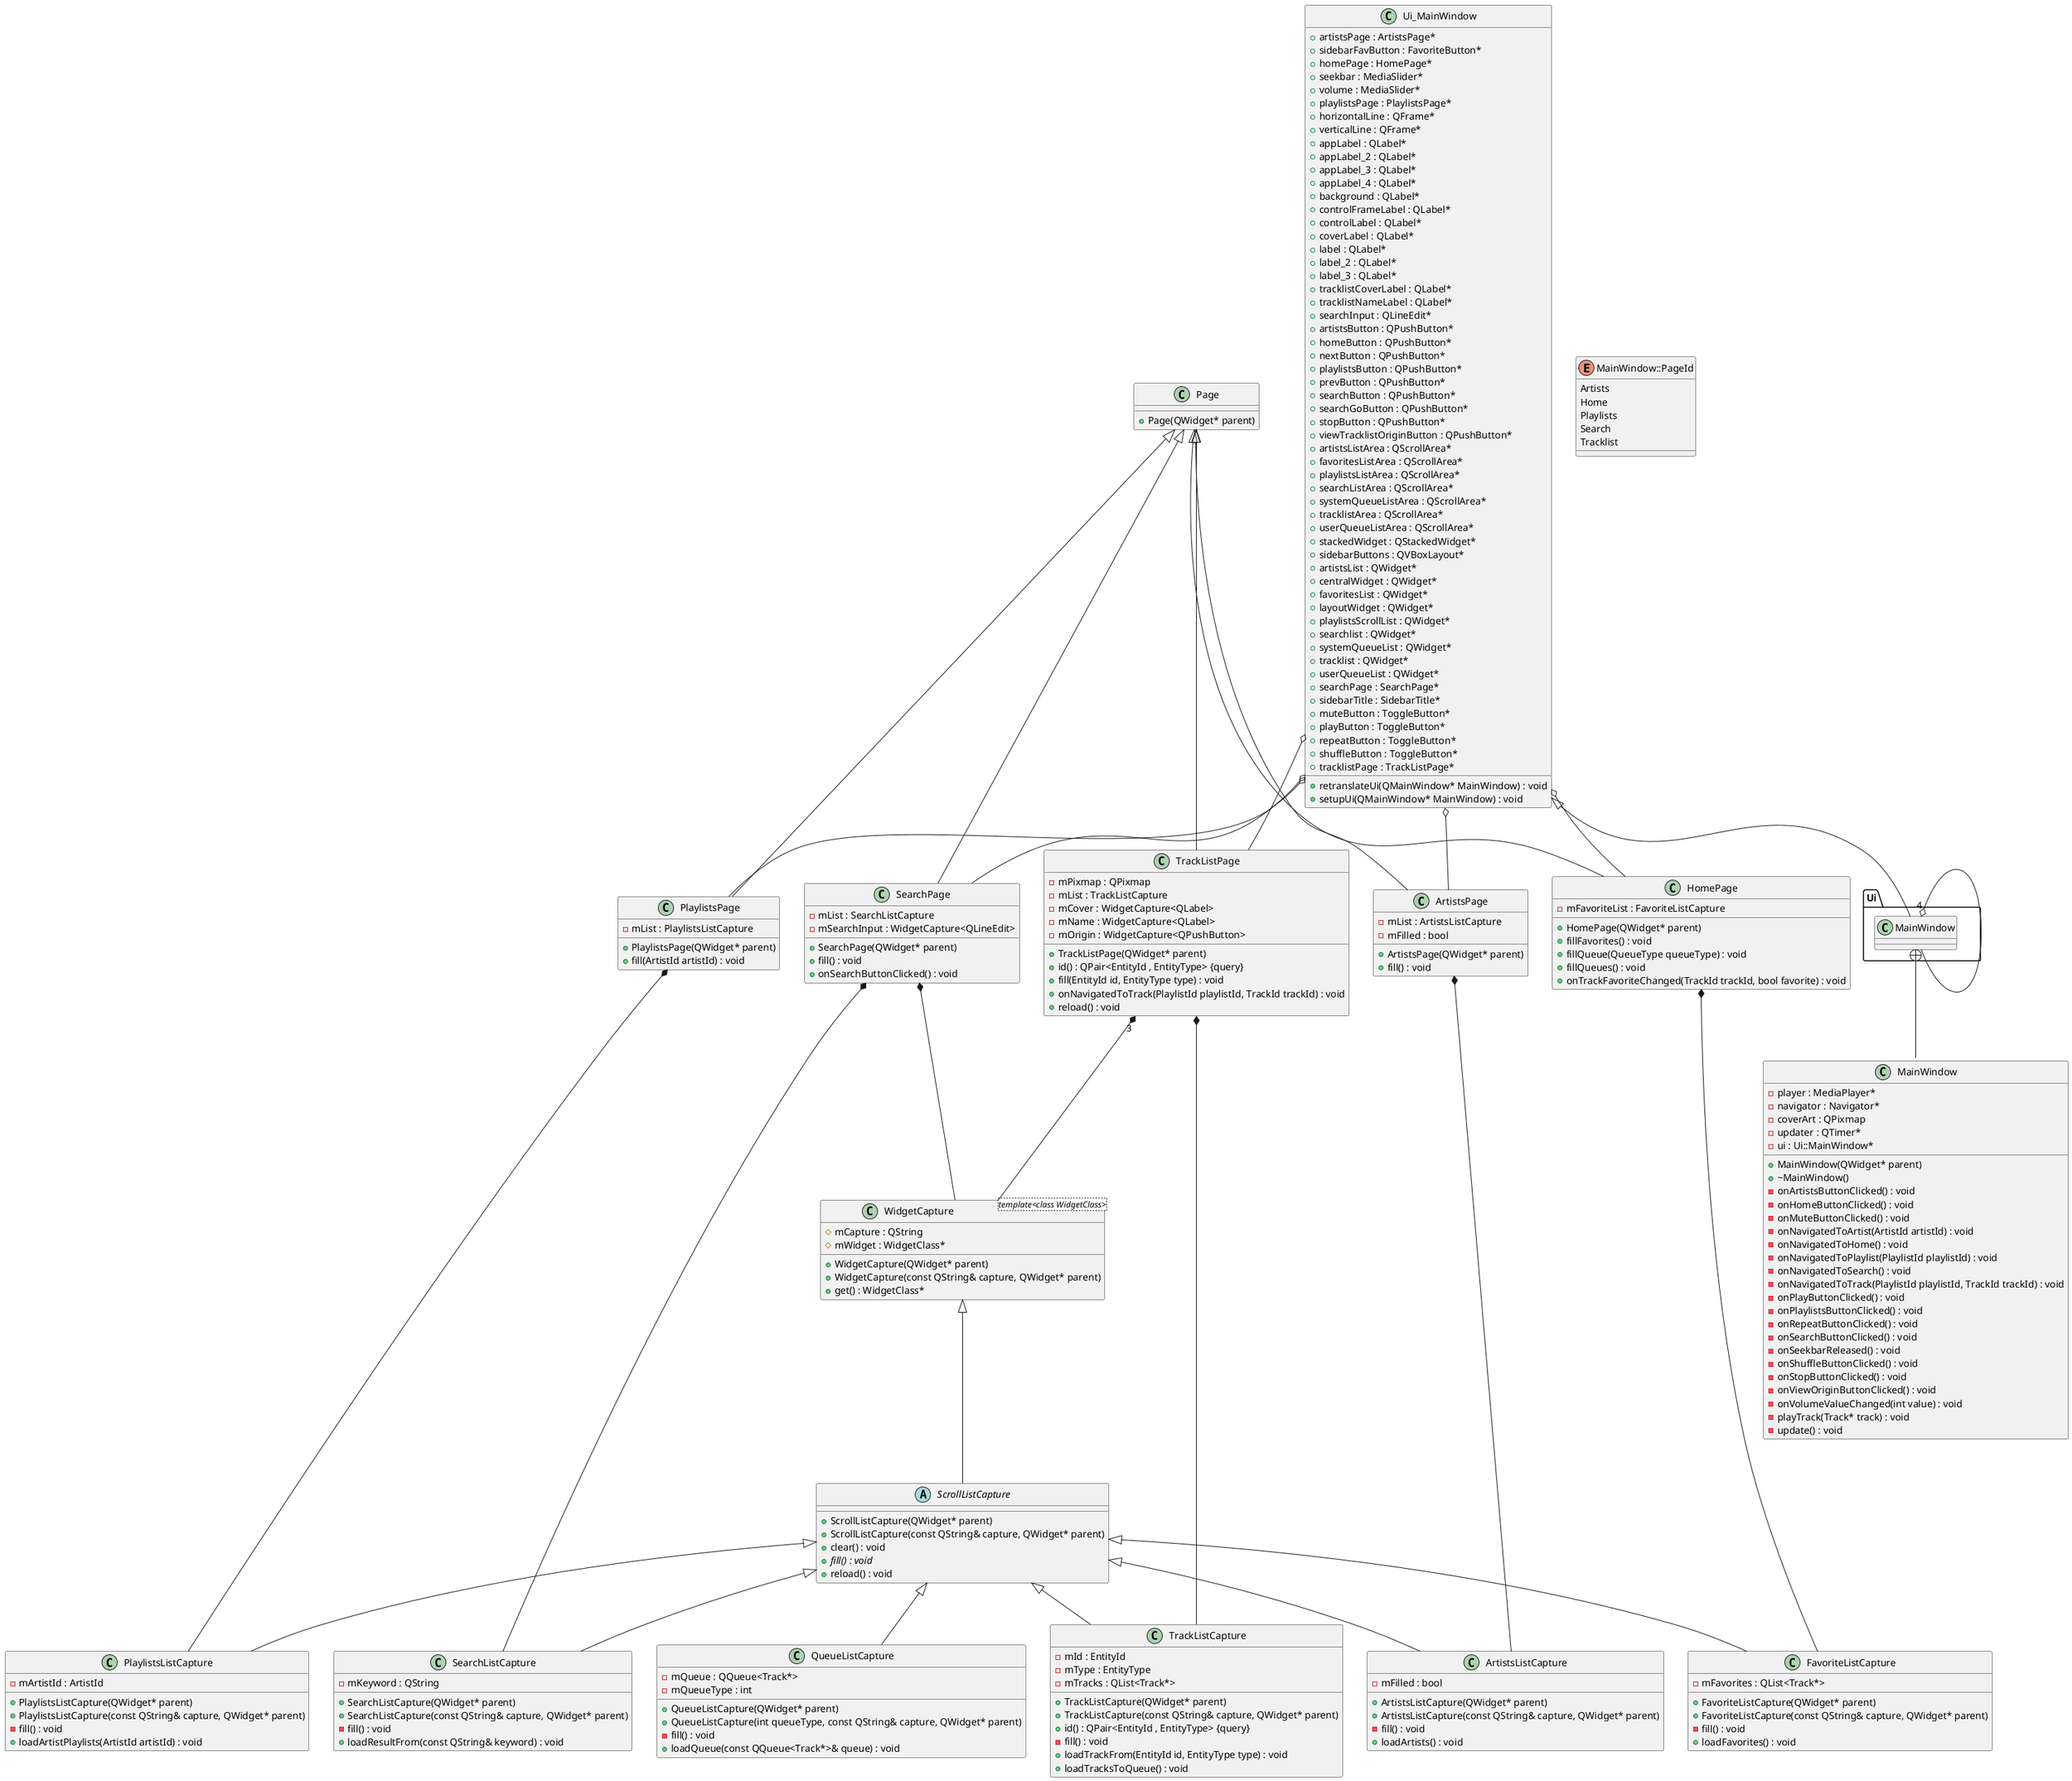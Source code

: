 @startuml





/' Objects '/

class ArtistsListCapture {
	+ArtistsListCapture(QWidget* parent)
	+ArtistsListCapture(const QString& capture, QWidget* parent)
	-mFilled : bool
	-fill() : void
	+loadArtists() : void
}


class ArtistsPage {
	+ArtistsPage(QWidget* parent)
	-mList : ArtistsListCapture
	-mFilled : bool
	+fill() : void
}


class FavoriteListCapture {
	+FavoriteListCapture(QWidget* parent)
	+FavoriteListCapture(const QString& capture, QWidget* parent)
	-mFavorites : QList<Track*>
	-fill() : void
	+loadFavorites() : void
}


class HomePage {
	+HomePage(QWidget* parent)
	-mFavoriteList : FavoriteListCapture
	+fillFavorites() : void
	+fillQueue(QueueType queueType) : void
	+fillQueues() : void
	+onTrackFavoriteChanged(TrackId trackId, bool favorite) : void
}


class MainWindow {
	+MainWindow(QWidget* parent)
	+~MainWindow()
	-player : MediaPlayer*
	-navigator : Navigator*
	-coverArt : QPixmap
	-updater : QTimer*
	-ui : Ui::MainWindow*
	-onArtistsButtonClicked() : void
	-onHomeButtonClicked() : void
	-onMuteButtonClicked() : void
	-onNavigatedToArtist(ArtistId artistId) : void
	-onNavigatedToHome() : void
	-onNavigatedToPlaylist(PlaylistId playlistId) : void
	-onNavigatedToSearch() : void
	-onNavigatedToTrack(PlaylistId playlistId, TrackId trackId) : void
	-onPlayButtonClicked() : void
	-onPlaylistsButtonClicked() : void
	-onRepeatButtonClicked() : void
	-onSearchButtonClicked() : void
	-onSeekbarReleased() : void
	-onShuffleButtonClicked() : void
	-onStopButtonClicked() : void
	-onViewOriginButtonClicked() : void
	-onVolumeValueChanged(int value) : void
	-playTrack(Track* track) : void
	-update() : void
}


class Page {
	+Page(QWidget* parent)
}


class PlaylistsListCapture {
	+PlaylistsListCapture(QWidget* parent)
	+PlaylistsListCapture(const QString& capture, QWidget* parent)
	-mArtistId : ArtistId
	-fill() : void
	+loadArtistPlaylists(ArtistId artistId) : void
}


class PlaylistsPage {
	+PlaylistsPage(QWidget* parent)
	-mList : PlaylistsListCapture
	+fill(ArtistId artistId) : void
}


class QueueListCapture {
	+QueueListCapture(QWidget* parent)
	+QueueListCapture(int queueType, const QString& capture, QWidget* parent)
	-mQueue : QQueue<Track*>
	-mQueueType : int
	-fill() : void
	+loadQueue(const QQueue<Track*>& queue) : void
}


abstract class ScrollListCapture {
	+ScrollListCapture(QWidget* parent)
	+ScrollListCapture(const QString& capture, QWidget* parent)
	+clear() : void
	+{abstract} fill() : void
	+reload() : void
}


class SearchListCapture {
	+SearchListCapture(QWidget* parent)
	+SearchListCapture(const QString& capture, QWidget* parent)
	-mKeyword : QString
	-fill() : void
	+loadResultFrom(const QString& keyword) : void
}


class SearchPage {
	+SearchPage(QWidget* parent)
	-mList : SearchListCapture
	-mSearchInput : WidgetCapture<QLineEdit>
	+fill() : void
	+onSearchButtonClicked() : void
}


class TrackListCapture {
	+TrackListCapture(QWidget* parent)
	+TrackListCapture(const QString& capture, QWidget* parent)
	-mId : EntityId
	-mType : EntityType
	-mTracks : QList<Track*>
	+id() : QPair<EntityId , EntityType> {query}
	-fill() : void
	+loadTrackFrom(EntityId id, EntityType type) : void
	+loadTracksToQueue() : void
}


class TrackListPage {
	+TrackListPage(QWidget* parent)
	+id() : QPair<EntityId , EntityType> {query}
	-mPixmap : QPixmap
	-mList : TrackListCapture
	-mCover : WidgetCapture<QLabel>
	-mName : WidgetCapture<QLabel>
	-mOrigin : WidgetCapture<QPushButton>
	+fill(EntityId id, EntityType type) : void
	+onNavigatedToTrack(PlaylistId playlistId, TrackId trackId) : void
	+reload() : void
}


class Ui_MainWindow {
	+artistsPage : ArtistsPage*
	+sidebarFavButton : FavoriteButton*
	+homePage : HomePage*
	+seekbar : MediaSlider*
	+volume : MediaSlider*
	+playlistsPage : PlaylistsPage*
	+horizontalLine : QFrame*
	+verticalLine : QFrame*
	+appLabel : QLabel*
	+appLabel_2 : QLabel*
	+appLabel_3 : QLabel*
	+appLabel_4 : QLabel*
	+background : QLabel*
	+controlFrameLabel : QLabel*
	+controlLabel : QLabel*
	+coverLabel : QLabel*
	+label : QLabel*
	+label_2 : QLabel*
	+label_3 : QLabel*
	+tracklistCoverLabel : QLabel*
	+tracklistNameLabel : QLabel*
	+searchInput : QLineEdit*
	+artistsButton : QPushButton*
	+homeButton : QPushButton*
	+nextButton : QPushButton*
	+playlistsButton : QPushButton*
	+prevButton : QPushButton*
	+searchButton : QPushButton*
	+searchGoButton : QPushButton*
	+stopButton : QPushButton*
	+viewTracklistOriginButton : QPushButton*
	+artistsListArea : QScrollArea*
	+favoritesListArea : QScrollArea*
	+playlistsListArea : QScrollArea*
	+searchListArea : QScrollArea*
	+systemQueueListArea : QScrollArea*
	+tracklistArea : QScrollArea*
	+userQueueListArea : QScrollArea*
	+stackedWidget : QStackedWidget*
	+sidebarButtons : QVBoxLayout*
	+artistsList : QWidget*
	+centralWidget : QWidget*
	+favoritesList : QWidget*
	+layoutWidget : QWidget*
	+playlistsScrollList : QWidget*
	+searchlist : QWidget*
	+systemQueueList : QWidget*
	+tracklist : QWidget*
	+userQueueList : QWidget*
	+searchPage : SearchPage*
	+sidebarTitle : SidebarTitle*
	+muteButton : ToggleButton*
	+playButton : ToggleButton*
	+repeatButton : ToggleButton*
	+shuffleButton : ToggleButton*
	+tracklistPage : TrackListPage*
	+retranslateUi(QMainWindow* MainWindow) : void
	+setupUi(QMainWindow* MainWindow) : void
}


class WidgetCapture <template<class WidgetClass>> {
	+WidgetCapture(QWidget* parent)
	+WidgetCapture(const QString& capture, QWidget* parent)
	#mCapture : QString
	+get() : WidgetClass*
	#mWidget : WidgetClass*
}


enum MainWindow::PageId {
	Artists
	Home
	Playlists
	Search
	Tracklist
}


namespace Ui {
	class MainWindow {
	}
}





/' Inheritance relationships '/

.Page <|-- .ArtistsPage


.Page <|-- .HomePage


.Page <|-- .PlaylistsPage


.Page <|-- .SearchPage


.Page <|-- .TrackListPage


.ScrollListCapture <|-- .ArtistsListCapture


.ScrollListCapture <|-- .FavoriteListCapture


.ScrollListCapture <|-- .PlaylistsListCapture


.ScrollListCapture <|-- .QueueListCapture


.ScrollListCapture <|-- .SearchListCapture


.ScrollListCapture <|-- .TrackListCapture


.Ui_MainWindow <|-- Ui.MainWindow


.WidgetCapture <|-- .ScrollListCapture





/' Aggregation relationships '/

.ArtistsPage *-- .ArtistsListCapture


.HomePage *-- .FavoriteListCapture


Ui.MainWindow "4" o-- Ui.MainWindow


.PlaylistsPage *-- .PlaylistsListCapture


.SearchPage *-- .SearchListCapture


.SearchPage *-- .WidgetCapture


.TrackListPage *-- .TrackListCapture


.TrackListPage "3" *-- .WidgetCapture


.Ui_MainWindow o-- .ArtistsPage


.Ui_MainWindow o-- .HomePage


.Ui_MainWindow o-- .PlaylistsPage


.Ui_MainWindow o-- .SearchPage


.Ui_MainWindow o-- .TrackListPage






/' Nested objects '/

Ui.MainWindow +-- .MainWindow::PageId




@enduml
